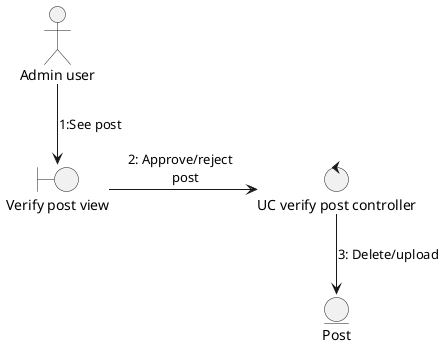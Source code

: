 @startuml verificarPublicaciones
actor "Admin user" as Act
boundary "Verify post view" as view
Act-->view :1:See post
control "UC verify post controller" as controller
view-r->controller :2: Approve/reject  \n post
entity Post as entity
controller-->entity :3: Delete/upload
@enduml